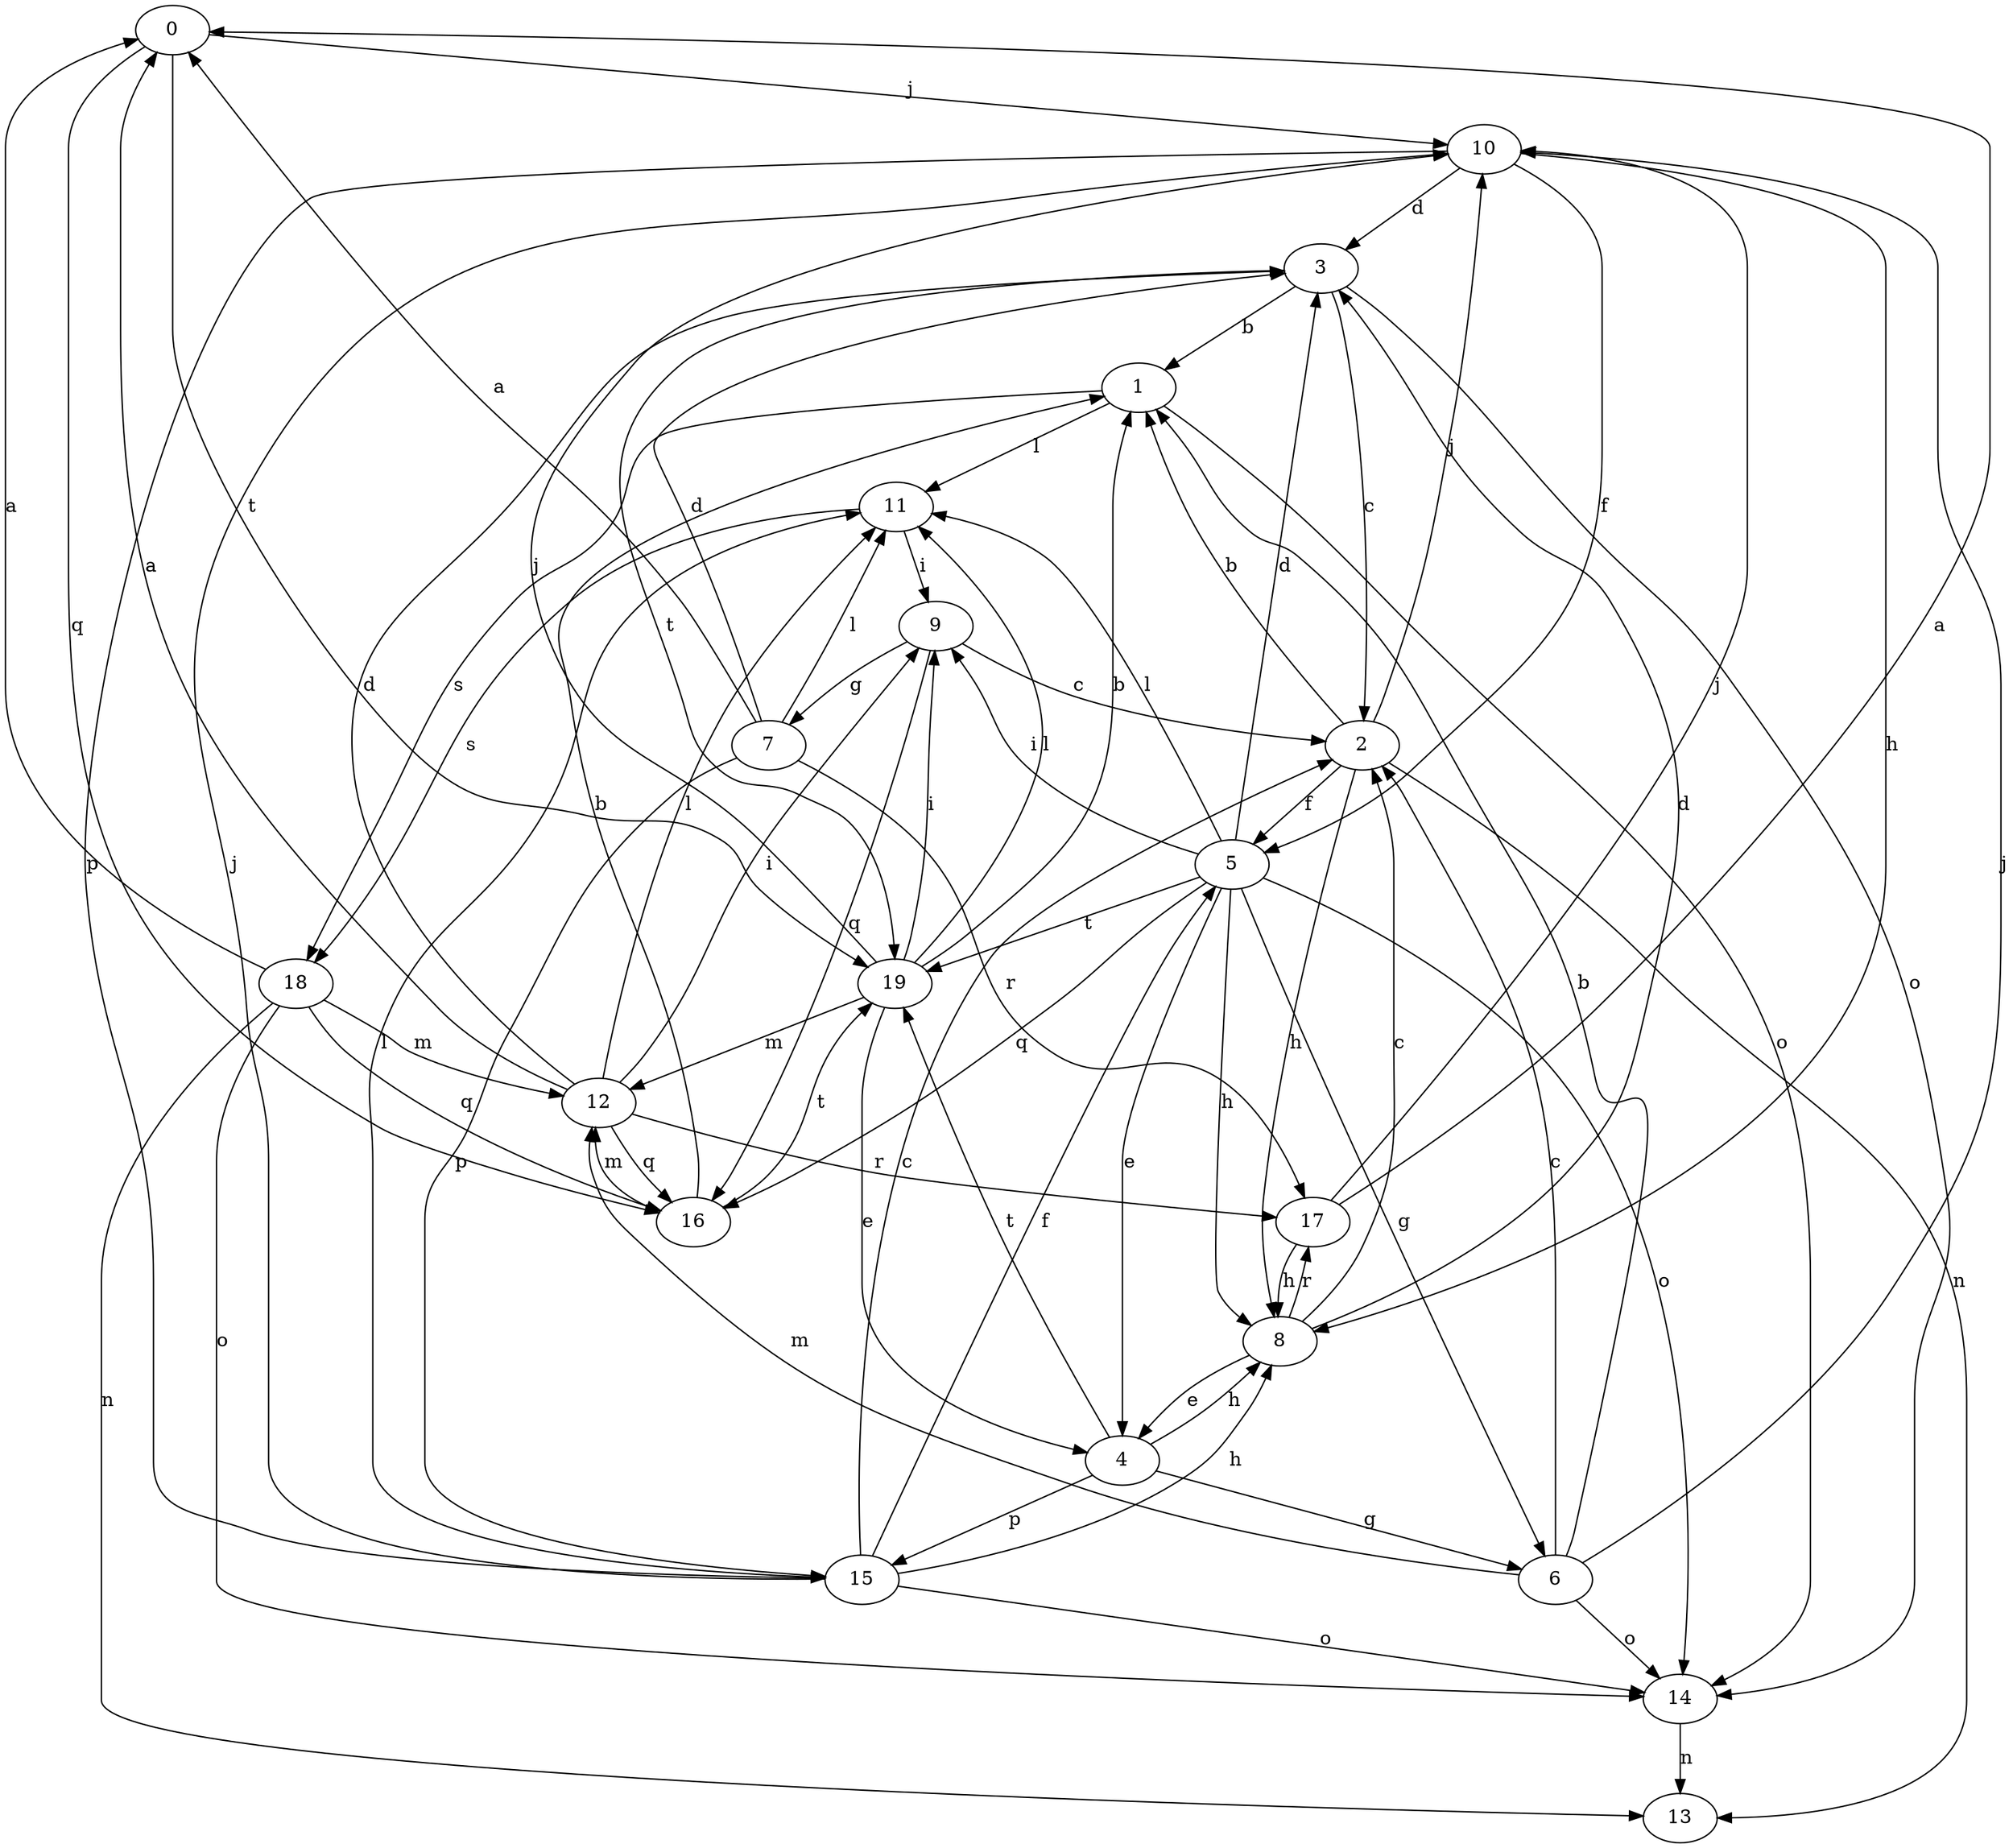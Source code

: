 strict digraph  {
0;
1;
2;
3;
4;
5;
6;
7;
8;
9;
10;
11;
12;
13;
14;
15;
16;
17;
18;
19;
0 -> 10  [label=j];
0 -> 16  [label=q];
0 -> 19  [label=t];
1 -> 11  [label=l];
1 -> 14  [label=o];
1 -> 18  [label=s];
2 -> 1  [label=b];
2 -> 5  [label=f];
2 -> 8  [label=h];
2 -> 10  [label=j];
2 -> 13  [label=n];
3 -> 1  [label=b];
3 -> 2  [label=c];
3 -> 14  [label=o];
3 -> 19  [label=t];
4 -> 6  [label=g];
4 -> 8  [label=h];
4 -> 15  [label=p];
4 -> 19  [label=t];
5 -> 3  [label=d];
5 -> 4  [label=e];
5 -> 6  [label=g];
5 -> 8  [label=h];
5 -> 9  [label=i];
5 -> 11  [label=l];
5 -> 14  [label=o];
5 -> 16  [label=q];
5 -> 19  [label=t];
6 -> 1  [label=b];
6 -> 2  [label=c];
6 -> 10  [label=j];
6 -> 12  [label=m];
6 -> 14  [label=o];
7 -> 0  [label=a];
7 -> 3  [label=d];
7 -> 11  [label=l];
7 -> 15  [label=p];
7 -> 17  [label=r];
8 -> 2  [label=c];
8 -> 3  [label=d];
8 -> 4  [label=e];
8 -> 17  [label=r];
9 -> 2  [label=c];
9 -> 7  [label=g];
9 -> 16  [label=q];
10 -> 3  [label=d];
10 -> 5  [label=f];
10 -> 8  [label=h];
10 -> 15  [label=p];
11 -> 9  [label=i];
11 -> 18  [label=s];
12 -> 0  [label=a];
12 -> 3  [label=d];
12 -> 9  [label=i];
12 -> 11  [label=l];
12 -> 16  [label=q];
12 -> 17  [label=r];
14 -> 13  [label=n];
15 -> 2  [label=c];
15 -> 5  [label=f];
15 -> 8  [label=h];
15 -> 10  [label=j];
15 -> 11  [label=l];
15 -> 14  [label=o];
16 -> 1  [label=b];
16 -> 12  [label=m];
16 -> 19  [label=t];
17 -> 0  [label=a];
17 -> 8  [label=h];
17 -> 10  [label=j];
18 -> 0  [label=a];
18 -> 12  [label=m];
18 -> 13  [label=n];
18 -> 14  [label=o];
18 -> 16  [label=q];
19 -> 1  [label=b];
19 -> 4  [label=e];
19 -> 9  [label=i];
19 -> 10  [label=j];
19 -> 11  [label=l];
19 -> 12  [label=m];
}
